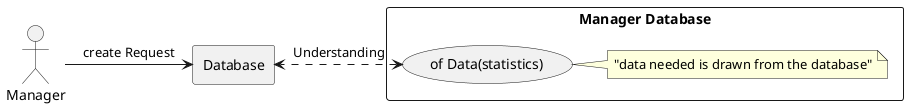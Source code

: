 @startuml
'https://plantuml.com/use-case-diagram

actor Mng as "Manager"
rectangle Database
rectangle "Manager Database" {

Mng -> Database :  create Request
usecase UC5 as " of Data(statistics)"
note right of UC5
"data needed is drawn from the database"
end note

UC5 <.> Database : Understanding
@enduml
